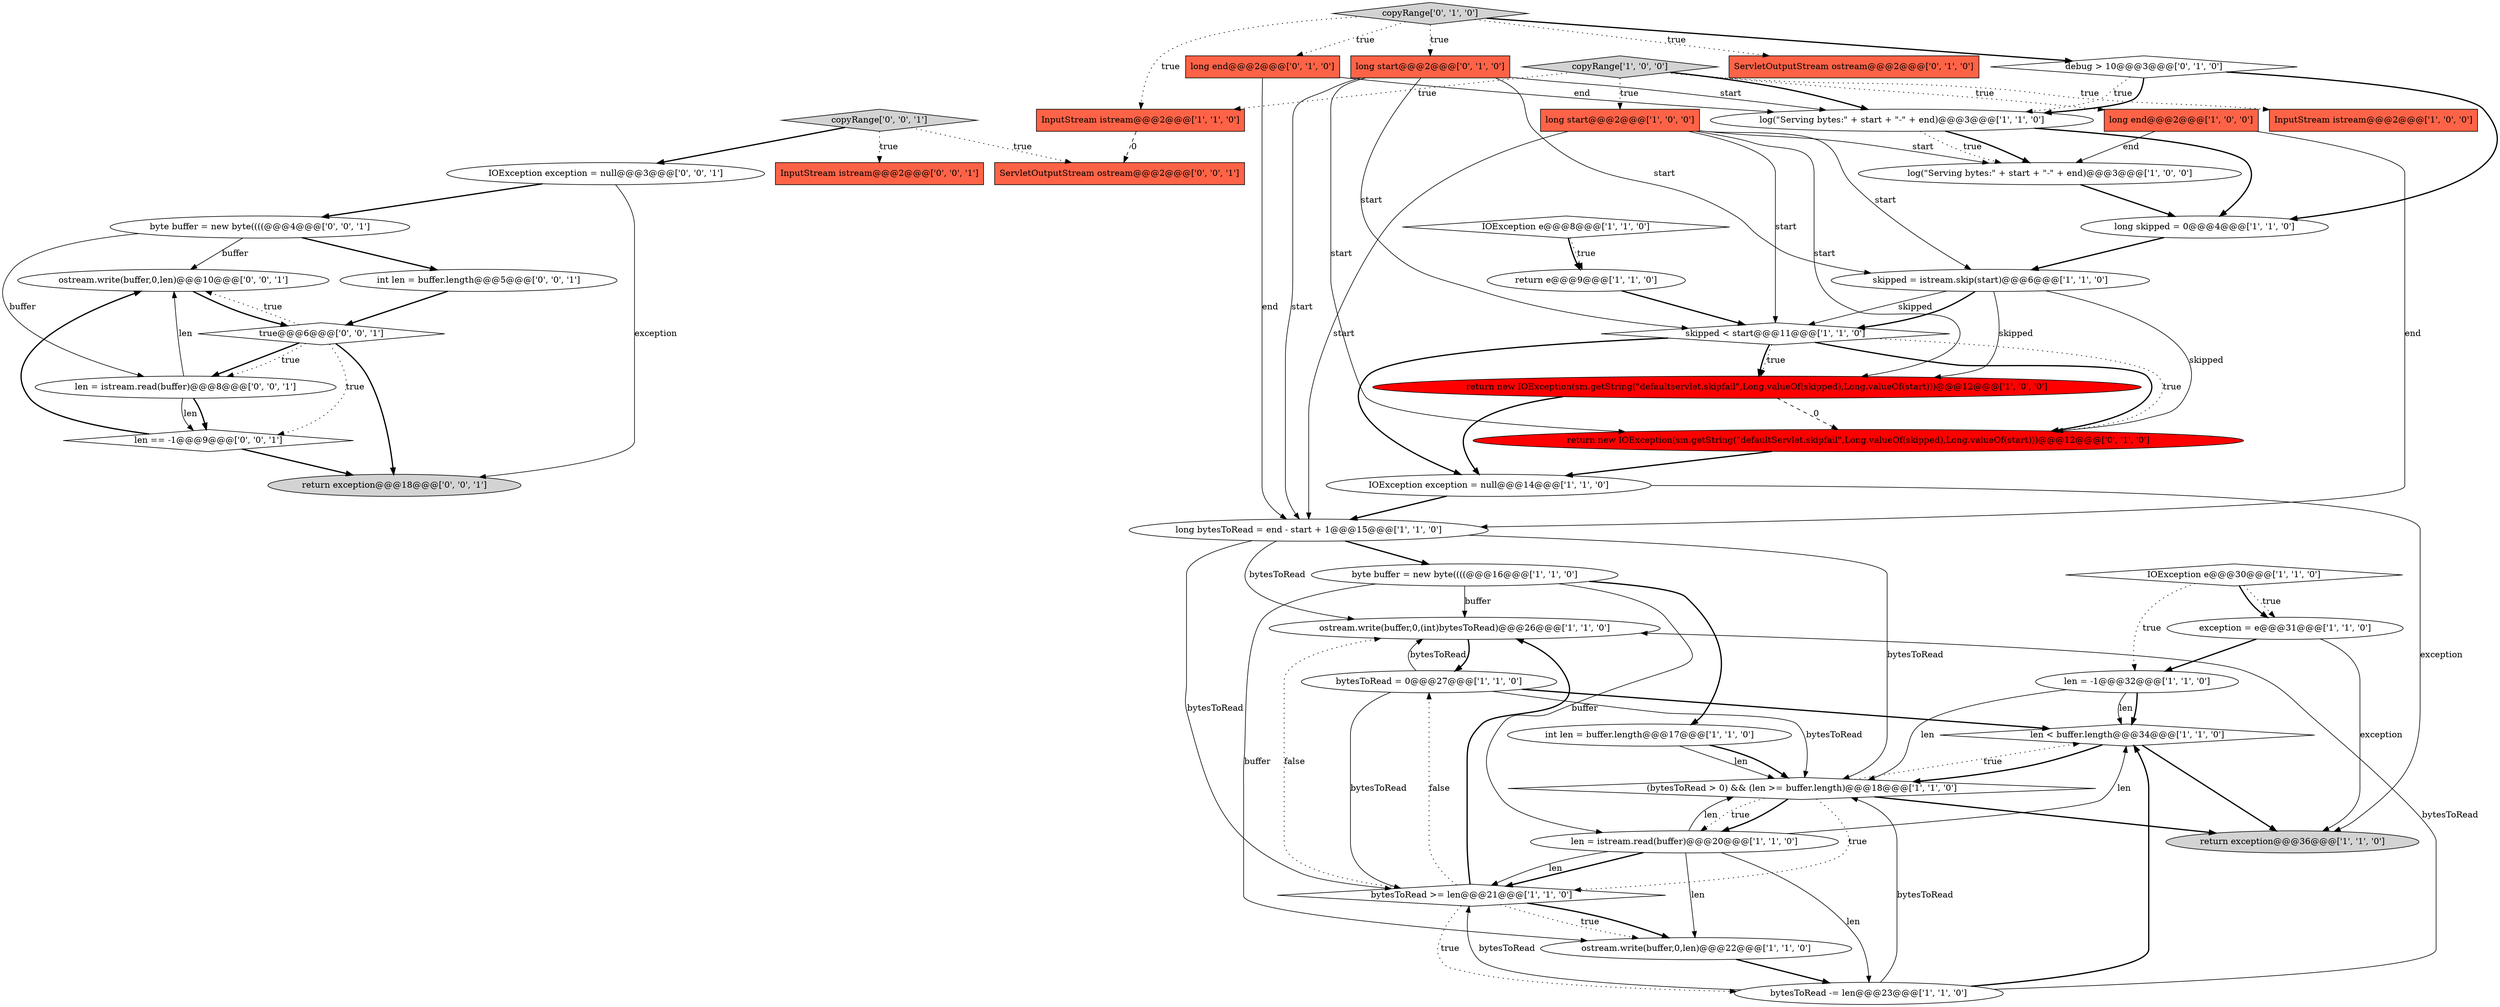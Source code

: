 digraph {
42 [style = filled, label = "ostream.write(buffer,0,len)@@@10@@@['0', '0', '1']", fillcolor = white, shape = ellipse image = "AAA0AAABBB3BBB"];
28 [style = filled, label = "len < buffer.length@@@34@@@['1', '1', '0']", fillcolor = white, shape = diamond image = "AAA0AAABBB1BBB"];
1 [style = filled, label = "return new IOException(sm.getString(\"defaultservlet.skipfail\",Long.valueOf(skipped),Long.valueOf(start)))@@@12@@@['1', '0', '0']", fillcolor = red, shape = ellipse image = "AAA1AAABBB1BBB"];
45 [style = filled, label = "byte buffer = new byte((((@@@4@@@['0', '0', '1']", fillcolor = white, shape = ellipse image = "AAA0AAABBB3BBB"];
30 [style = filled, label = "debug > 10@@@3@@@['0', '1', '0']", fillcolor = white, shape = diamond image = "AAA0AAABBB2BBB"];
32 [style = filled, label = "copyRange['0', '1', '0']", fillcolor = lightgray, shape = diamond image = "AAA0AAABBB2BBB"];
10 [style = filled, label = "IOException exception = null@@@14@@@['1', '1', '0']", fillcolor = white, shape = ellipse image = "AAA0AAABBB1BBB"];
40 [style = filled, label = "copyRange['0', '0', '1']", fillcolor = lightgray, shape = diamond image = "AAA0AAABBB3BBB"];
44 [style = filled, label = "len = istream.read(buffer)@@@8@@@['0', '0', '1']", fillcolor = white, shape = ellipse image = "AAA0AAABBB3BBB"];
35 [style = filled, label = "int len = buffer.length@@@5@@@['0', '0', '1']", fillcolor = white, shape = ellipse image = "AAA0AAABBB3BBB"];
27 [style = filled, label = "return e@@@9@@@['1', '1', '0']", fillcolor = white, shape = ellipse image = "AAA0AAABBB1BBB"];
19 [style = filled, label = "ostream.write(buffer,0,len)@@@22@@@['1', '1', '0']", fillcolor = white, shape = ellipse image = "AAA0AAABBB1BBB"];
29 [style = filled, label = "long end@@@2@@@['0', '1', '0']", fillcolor = tomato, shape = box image = "AAA0AAABBB2BBB"];
31 [style = filled, label = "return new IOException(sm.getString(\"defaultServlet.skipfail\",Long.valueOf(skipped),Long.valueOf(start)))@@@12@@@['0', '1', '0']", fillcolor = red, shape = ellipse image = "AAA1AAABBB2BBB"];
4 [style = filled, label = "long start@@@2@@@['1', '0', '0']", fillcolor = tomato, shape = box image = "AAA0AAABBB1BBB"];
41 [style = filled, label = "ServletOutputStream ostream@@@2@@@['0', '0', '1']", fillcolor = tomato, shape = box image = "AAA0AAABBB3BBB"];
16 [style = filled, label = "return exception@@@36@@@['1', '1', '0']", fillcolor = lightgray, shape = ellipse image = "AAA0AAABBB1BBB"];
17 [style = filled, label = "ostream.write(buffer,0,(int)bytesToRead)@@@26@@@['1', '1', '0']", fillcolor = white, shape = ellipse image = "AAA0AAABBB1BBB"];
12 [style = filled, label = "skipped = istream.skip(start)@@@6@@@['1', '1', '0']", fillcolor = white, shape = ellipse image = "AAA0AAABBB1BBB"];
25 [style = filled, label = "bytesToRead -= len@@@23@@@['1', '1', '0']", fillcolor = white, shape = ellipse image = "AAA0AAABBB1BBB"];
9 [style = filled, label = "len = istream.read(buffer)@@@20@@@['1', '1', '0']", fillcolor = white, shape = ellipse image = "AAA0AAABBB1BBB"];
24 [style = filled, label = "bytesToRead >= len@@@21@@@['1', '1', '0']", fillcolor = white, shape = diamond image = "AAA0AAABBB1BBB"];
7 [style = filled, label = "exception = e@@@31@@@['1', '1', '0']", fillcolor = white, shape = ellipse image = "AAA0AAABBB1BBB"];
3 [style = filled, label = "len = -1@@@32@@@['1', '1', '0']", fillcolor = white, shape = ellipse image = "AAA0AAABBB1BBB"];
23 [style = filled, label = "InputStream istream@@@2@@@['1', '1', '0']", fillcolor = tomato, shape = box image = "AAA0AAABBB1BBB"];
36 [style = filled, label = "true@@@6@@@['0', '0', '1']", fillcolor = white, shape = diamond image = "AAA0AAABBB3BBB"];
38 [style = filled, label = "InputStream istream@@@2@@@['0', '0', '1']", fillcolor = tomato, shape = box image = "AAA0AAABBB3BBB"];
37 [style = filled, label = "len == -1@@@9@@@['0', '0', '1']", fillcolor = white, shape = diamond image = "AAA0AAABBB3BBB"];
34 [style = filled, label = "long start@@@2@@@['0', '1', '0']", fillcolor = tomato, shape = box image = "AAA0AAABBB2BBB"];
33 [style = filled, label = "ServletOutputStream ostream@@@2@@@['0', '1', '0']", fillcolor = tomato, shape = box image = "AAA0AAABBB2BBB"];
6 [style = filled, label = "long end@@@2@@@['1', '0', '0']", fillcolor = tomato, shape = box image = "AAA0AAABBB1BBB"];
20 [style = filled, label = "byte buffer = new byte((((@@@16@@@['1', '1', '0']", fillcolor = white, shape = ellipse image = "AAA0AAABBB1BBB"];
14 [style = filled, label = "copyRange['1', '0', '0']", fillcolor = lightgray, shape = diamond image = "AAA0AAABBB1BBB"];
22 [style = filled, label = "int len = buffer.length@@@17@@@['1', '1', '0']", fillcolor = white, shape = ellipse image = "AAA0AAABBB1BBB"];
43 [style = filled, label = "return exception@@@18@@@['0', '0', '1']", fillcolor = lightgray, shape = ellipse image = "AAA0AAABBB3BBB"];
26 [style = filled, label = "long skipped = 0@@@4@@@['1', '1', '0']", fillcolor = white, shape = ellipse image = "AAA0AAABBB1BBB"];
18 [style = filled, label = "skipped < start@@@11@@@['1', '1', '0']", fillcolor = white, shape = diamond image = "AAA0AAABBB1BBB"];
2 [style = filled, label = "bytesToRead = 0@@@27@@@['1', '1', '0']", fillcolor = white, shape = ellipse image = "AAA0AAABBB1BBB"];
0 [style = filled, label = "long bytesToRead = end - start + 1@@@15@@@['1', '1', '0']", fillcolor = white, shape = ellipse image = "AAA0AAABBB1BBB"];
15 [style = filled, label = "InputStream istream@@@2@@@['1', '0', '0']", fillcolor = tomato, shape = box image = "AAA0AAABBB1BBB"];
13 [style = filled, label = "IOException e@@@30@@@['1', '1', '0']", fillcolor = white, shape = diamond image = "AAA0AAABBB1BBB"];
39 [style = filled, label = "IOException exception = null@@@3@@@['0', '0', '1']", fillcolor = white, shape = ellipse image = "AAA0AAABBB3BBB"];
21 [style = filled, label = "(bytesToRead > 0) && (len >= buffer.length)@@@18@@@['1', '1', '0']", fillcolor = white, shape = diamond image = "AAA0AAABBB1BBB"];
11 [style = filled, label = "log(\"Serving bytes:\" + start + \"-\" + end)@@@3@@@['1', '1', '0']", fillcolor = white, shape = ellipse image = "AAA0AAABBB1BBB"];
8 [style = filled, label = "IOException e@@@8@@@['1', '1', '0']", fillcolor = white, shape = diamond image = "AAA0AAABBB1BBB"];
5 [style = filled, label = "log(\"Serving bytes:\" + start + \"-\" + end)@@@3@@@['1', '0', '0']", fillcolor = white, shape = ellipse image = "AAA0AAABBB1BBB"];
4->18 [style = solid, label="start"];
24->25 [style = dotted, label="true"];
9->25 [style = solid, label="len"];
6->5 [style = solid, label="end"];
6->0 [style = solid, label="end"];
0->24 [style = solid, label="bytesToRead"];
34->0 [style = solid, label="start"];
2->17 [style = solid, label="bytesToRead"];
30->11 [style = bold, label=""];
26->12 [style = bold, label=""];
37->43 [style = bold, label=""];
28->21 [style = bold, label=""];
21->24 [style = dotted, label="true"];
29->11 [style = solid, label="end"];
12->18 [style = bold, label=""];
9->21 [style = solid, label="len"];
24->17 [style = bold, label=""];
21->16 [style = bold, label=""];
10->16 [style = solid, label="exception"];
4->12 [style = solid, label="start"];
8->27 [style = bold, label=""];
45->35 [style = bold, label=""];
14->11 [style = bold, label=""];
2->28 [style = bold, label=""];
9->24 [style = bold, label=""];
40->41 [style = dotted, label="true"];
18->31 [style = bold, label=""];
25->28 [style = bold, label=""];
20->19 [style = solid, label="buffer"];
24->19 [style = bold, label=""];
0->17 [style = solid, label="bytesToRead"];
13->3 [style = dotted, label="true"];
36->44 [style = bold, label=""];
22->21 [style = solid, label="len"];
1->31 [style = dashed, label="0"];
24->2 [style = dotted, label="false"];
30->26 [style = bold, label=""];
34->18 [style = solid, label="start"];
39->45 [style = bold, label=""];
11->5 [style = dotted, label="true"];
13->7 [style = dotted, label="true"];
34->12 [style = solid, label="start"];
21->28 [style = dotted, label="true"];
25->21 [style = solid, label="bytesToRead"];
19->25 [style = bold, label=""];
45->44 [style = solid, label="buffer"];
21->9 [style = bold, label=""];
44->42 [style = solid, label="len"];
21->9 [style = dotted, label="true"];
17->2 [style = bold, label=""];
18->1 [style = bold, label=""];
36->44 [style = dotted, label="true"];
12->31 [style = solid, label="skipped"];
10->0 [style = bold, label=""];
4->0 [style = solid, label="start"];
24->19 [style = dotted, label="true"];
0->20 [style = bold, label=""];
44->37 [style = bold, label=""];
44->37 [style = solid, label="len"];
14->4 [style = dotted, label="true"];
11->26 [style = bold, label=""];
3->21 [style = solid, label="len"];
36->43 [style = bold, label=""];
27->18 [style = bold, label=""];
32->34 [style = dotted, label="true"];
24->17 [style = dotted, label="false"];
25->24 [style = solid, label="bytesToRead"];
39->43 [style = solid, label="exception"];
4->1 [style = solid, label="start"];
18->1 [style = dotted, label="true"];
5->26 [style = bold, label=""];
14->23 [style = dotted, label="true"];
40->38 [style = dotted, label="true"];
9->24 [style = solid, label="len"];
32->30 [style = bold, label=""];
29->0 [style = solid, label="end"];
36->37 [style = dotted, label="true"];
0->21 [style = solid, label="bytesToRead"];
32->33 [style = dotted, label="true"];
11->5 [style = bold, label=""];
3->28 [style = bold, label=""];
40->39 [style = bold, label=""];
18->10 [style = bold, label=""];
4->5 [style = solid, label="start"];
31->10 [style = bold, label=""];
34->31 [style = solid, label="start"];
32->29 [style = dotted, label="true"];
34->11 [style = solid, label="start"];
30->11 [style = dotted, label="true"];
7->16 [style = solid, label="exception"];
37->42 [style = bold, label=""];
45->42 [style = solid, label="buffer"];
14->6 [style = dotted, label="true"];
32->23 [style = dotted, label="true"];
22->21 [style = bold, label=""];
20->9 [style = solid, label="buffer"];
36->42 [style = dotted, label="true"];
9->19 [style = solid, label="len"];
42->36 [style = bold, label=""];
28->16 [style = bold, label=""];
7->3 [style = bold, label=""];
20->22 [style = bold, label=""];
9->28 [style = solid, label="len"];
2->21 [style = solid, label="bytesToRead"];
25->17 [style = solid, label="bytesToRead"];
14->15 [style = dotted, label="true"];
20->17 [style = solid, label="buffer"];
2->24 [style = solid, label="bytesToRead"];
13->7 [style = bold, label=""];
12->1 [style = solid, label="skipped"];
23->41 [style = dashed, label="0"];
3->28 [style = solid, label="len"];
18->31 [style = dotted, label="true"];
8->27 [style = dotted, label="true"];
35->36 [style = bold, label=""];
1->10 [style = bold, label=""];
12->18 [style = solid, label="skipped"];
}
